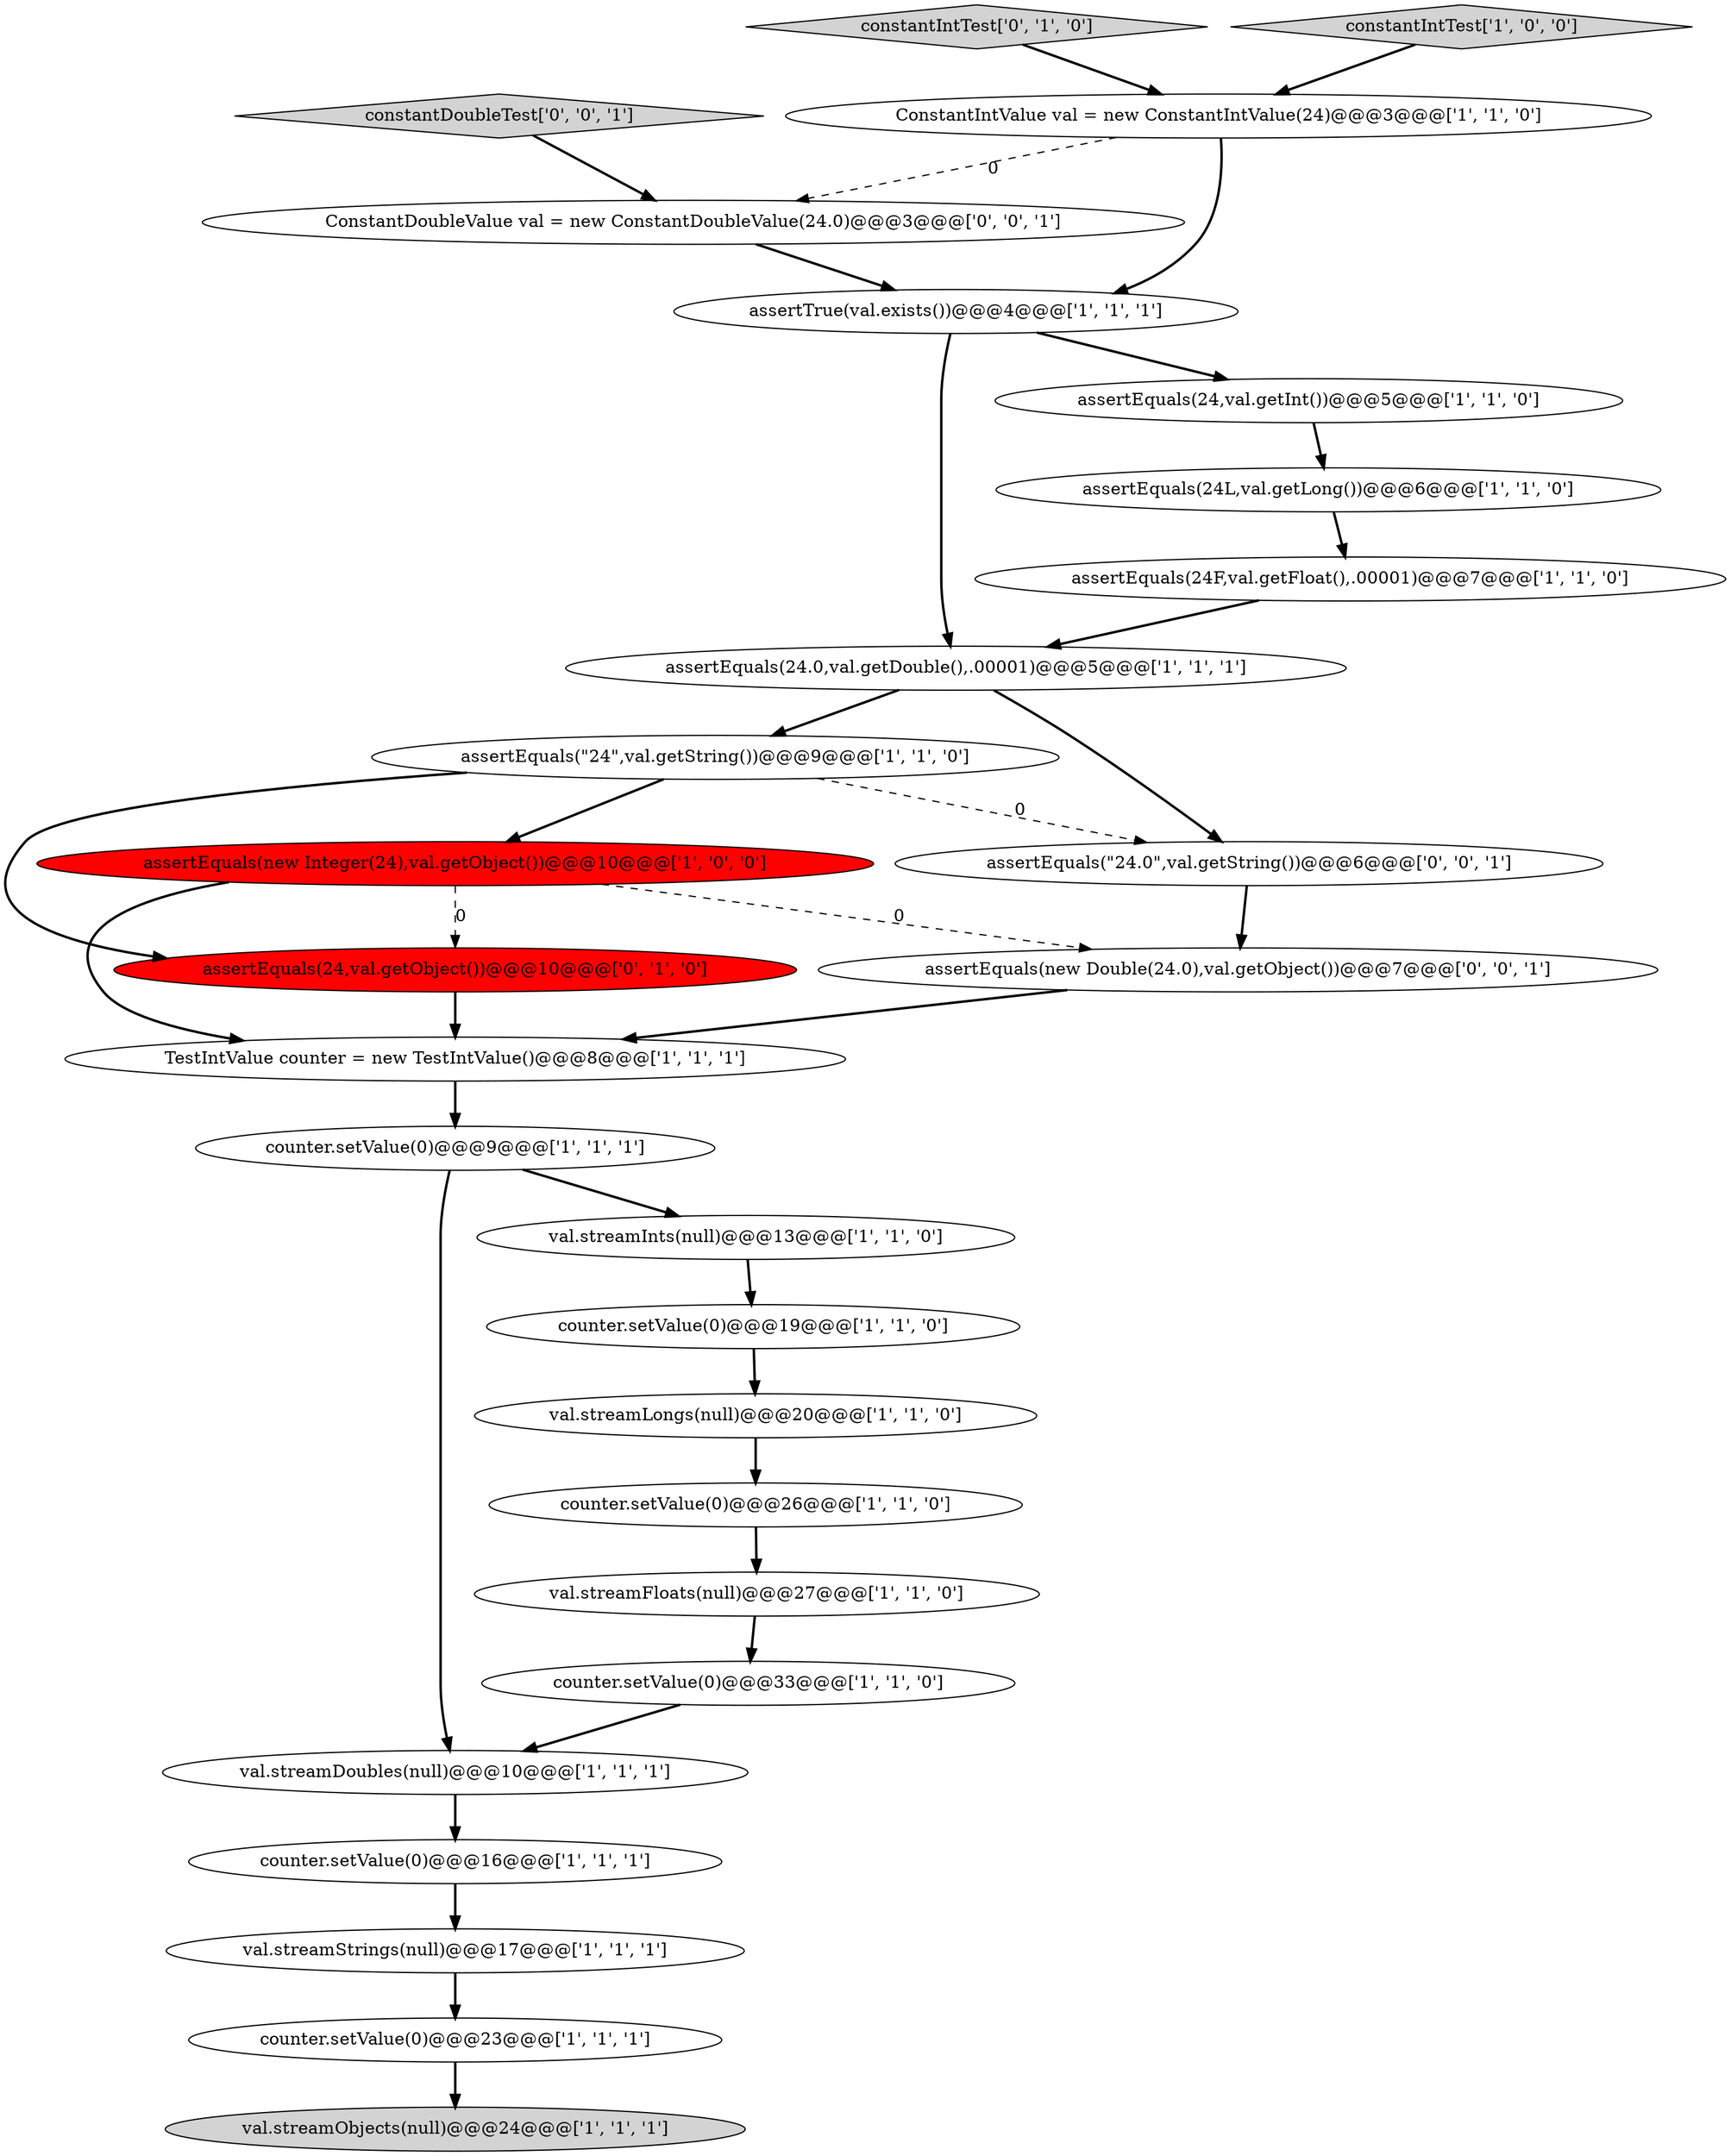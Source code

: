 digraph {
4 [style = filled, label = "val.streamDoubles(null)@@@10@@@['1', '1', '1']", fillcolor = white, shape = ellipse image = "AAA0AAABBB1BBB"];
7 [style = filled, label = "counter.setValue(0)@@@9@@@['1', '1', '1']", fillcolor = white, shape = ellipse image = "AAA0AAABBB1BBB"];
1 [style = filled, label = "counter.setValue(0)@@@23@@@['1', '1', '1']", fillcolor = white, shape = ellipse image = "AAA0AAABBB1BBB"];
6 [style = filled, label = "assertEquals(24,val.getInt())@@@5@@@['1', '1', '0']", fillcolor = white, shape = ellipse image = "AAA0AAABBB1BBB"];
26 [style = filled, label = "constantDoubleTest['0', '0', '1']", fillcolor = lightgray, shape = diamond image = "AAA0AAABBB3BBB"];
8 [style = filled, label = "val.streamLongs(null)@@@20@@@['1', '1', '0']", fillcolor = white, shape = ellipse image = "AAA0AAABBB1BBB"];
12 [style = filled, label = "val.streamObjects(null)@@@24@@@['1', '1', '1']", fillcolor = lightgray, shape = ellipse image = "AAA0AAABBB1BBB"];
13 [style = filled, label = "assertEquals(new Integer(24),val.getObject())@@@10@@@['1', '0', '0']", fillcolor = red, shape = ellipse image = "AAA1AAABBB1BBB"];
9 [style = filled, label = "counter.setValue(0)@@@19@@@['1', '1', '0']", fillcolor = white, shape = ellipse image = "AAA0AAABBB1BBB"];
23 [style = filled, label = "assertEquals(24,val.getObject())@@@10@@@['0', '1', '0']", fillcolor = red, shape = ellipse image = "AAA1AAABBB2BBB"];
5 [style = filled, label = "val.streamStrings(null)@@@17@@@['1', '1', '1']", fillcolor = white, shape = ellipse image = "AAA0AAABBB1BBB"];
14 [style = filled, label = "counter.setValue(0)@@@26@@@['1', '1', '0']", fillcolor = white, shape = ellipse image = "AAA0AAABBB1BBB"];
18 [style = filled, label = "assertEquals(24L,val.getLong())@@@6@@@['1', '1', '0']", fillcolor = white, shape = ellipse image = "AAA0AAABBB1BBB"];
0 [style = filled, label = "val.streamInts(null)@@@13@@@['1', '1', '0']", fillcolor = white, shape = ellipse image = "AAA0AAABBB1BBB"];
2 [style = filled, label = "assertTrue(val.exists())@@@4@@@['1', '1', '1']", fillcolor = white, shape = ellipse image = "AAA0AAABBB1BBB"];
20 [style = filled, label = "assertEquals(24.0,val.getDouble(),.00001)@@@5@@@['1', '1', '1']", fillcolor = white, shape = ellipse image = "AAA0AAABBB1BBB"];
25 [style = filled, label = "assertEquals(\"24.0\",val.getString())@@@6@@@['0', '0', '1']", fillcolor = white, shape = ellipse image = "AAA0AAABBB3BBB"];
24 [style = filled, label = "ConstantDoubleValue val = new ConstantDoubleValue(24.0)@@@3@@@['0', '0', '1']", fillcolor = white, shape = ellipse image = "AAA0AAABBB3BBB"];
11 [style = filled, label = "val.streamFloats(null)@@@27@@@['1', '1', '0']", fillcolor = white, shape = ellipse image = "AAA0AAABBB1BBB"];
21 [style = filled, label = "TestIntValue counter = new TestIntValue()@@@8@@@['1', '1', '1']", fillcolor = white, shape = ellipse image = "AAA0AAABBB1BBB"];
3 [style = filled, label = "assertEquals(\"24\",val.getString())@@@9@@@['1', '1', '0']", fillcolor = white, shape = ellipse image = "AAA0AAABBB1BBB"];
19 [style = filled, label = "counter.setValue(0)@@@16@@@['1', '1', '1']", fillcolor = white, shape = ellipse image = "AAA0AAABBB1BBB"];
27 [style = filled, label = "assertEquals(new Double(24.0),val.getObject())@@@7@@@['0', '0', '1']", fillcolor = white, shape = ellipse image = "AAA0AAABBB3BBB"];
10 [style = filled, label = "ConstantIntValue val = new ConstantIntValue(24)@@@3@@@['1', '1', '0']", fillcolor = white, shape = ellipse image = "AAA0AAABBB1BBB"];
22 [style = filled, label = "constantIntTest['0', '1', '0']", fillcolor = lightgray, shape = diamond image = "AAA0AAABBB2BBB"];
15 [style = filled, label = "counter.setValue(0)@@@33@@@['1', '1', '0']", fillcolor = white, shape = ellipse image = "AAA0AAABBB1BBB"];
16 [style = filled, label = "assertEquals(24F,val.getFloat(),.00001)@@@7@@@['1', '1', '0']", fillcolor = white, shape = ellipse image = "AAA0AAABBB1BBB"];
17 [style = filled, label = "constantIntTest['1', '0', '0']", fillcolor = lightgray, shape = diamond image = "AAA0AAABBB1BBB"];
17->10 [style = bold, label=""];
0->9 [style = bold, label=""];
2->20 [style = bold, label=""];
3->25 [style = dashed, label="0"];
24->2 [style = bold, label=""];
2->6 [style = bold, label=""];
6->18 [style = bold, label=""];
4->19 [style = bold, label=""];
8->14 [style = bold, label=""];
7->0 [style = bold, label=""];
20->3 [style = bold, label=""];
7->4 [style = bold, label=""];
9->8 [style = bold, label=""];
26->24 [style = bold, label=""];
20->25 [style = bold, label=""];
13->23 [style = dashed, label="0"];
11->15 [style = bold, label=""];
19->5 [style = bold, label=""];
25->27 [style = bold, label=""];
5->1 [style = bold, label=""];
3->23 [style = bold, label=""];
13->27 [style = dashed, label="0"];
23->21 [style = bold, label=""];
15->4 [style = bold, label=""];
22->10 [style = bold, label=""];
1->12 [style = bold, label=""];
3->13 [style = bold, label=""];
21->7 [style = bold, label=""];
10->2 [style = bold, label=""];
13->21 [style = bold, label=""];
16->20 [style = bold, label=""];
27->21 [style = bold, label=""];
14->11 [style = bold, label=""];
10->24 [style = dashed, label="0"];
18->16 [style = bold, label=""];
}
